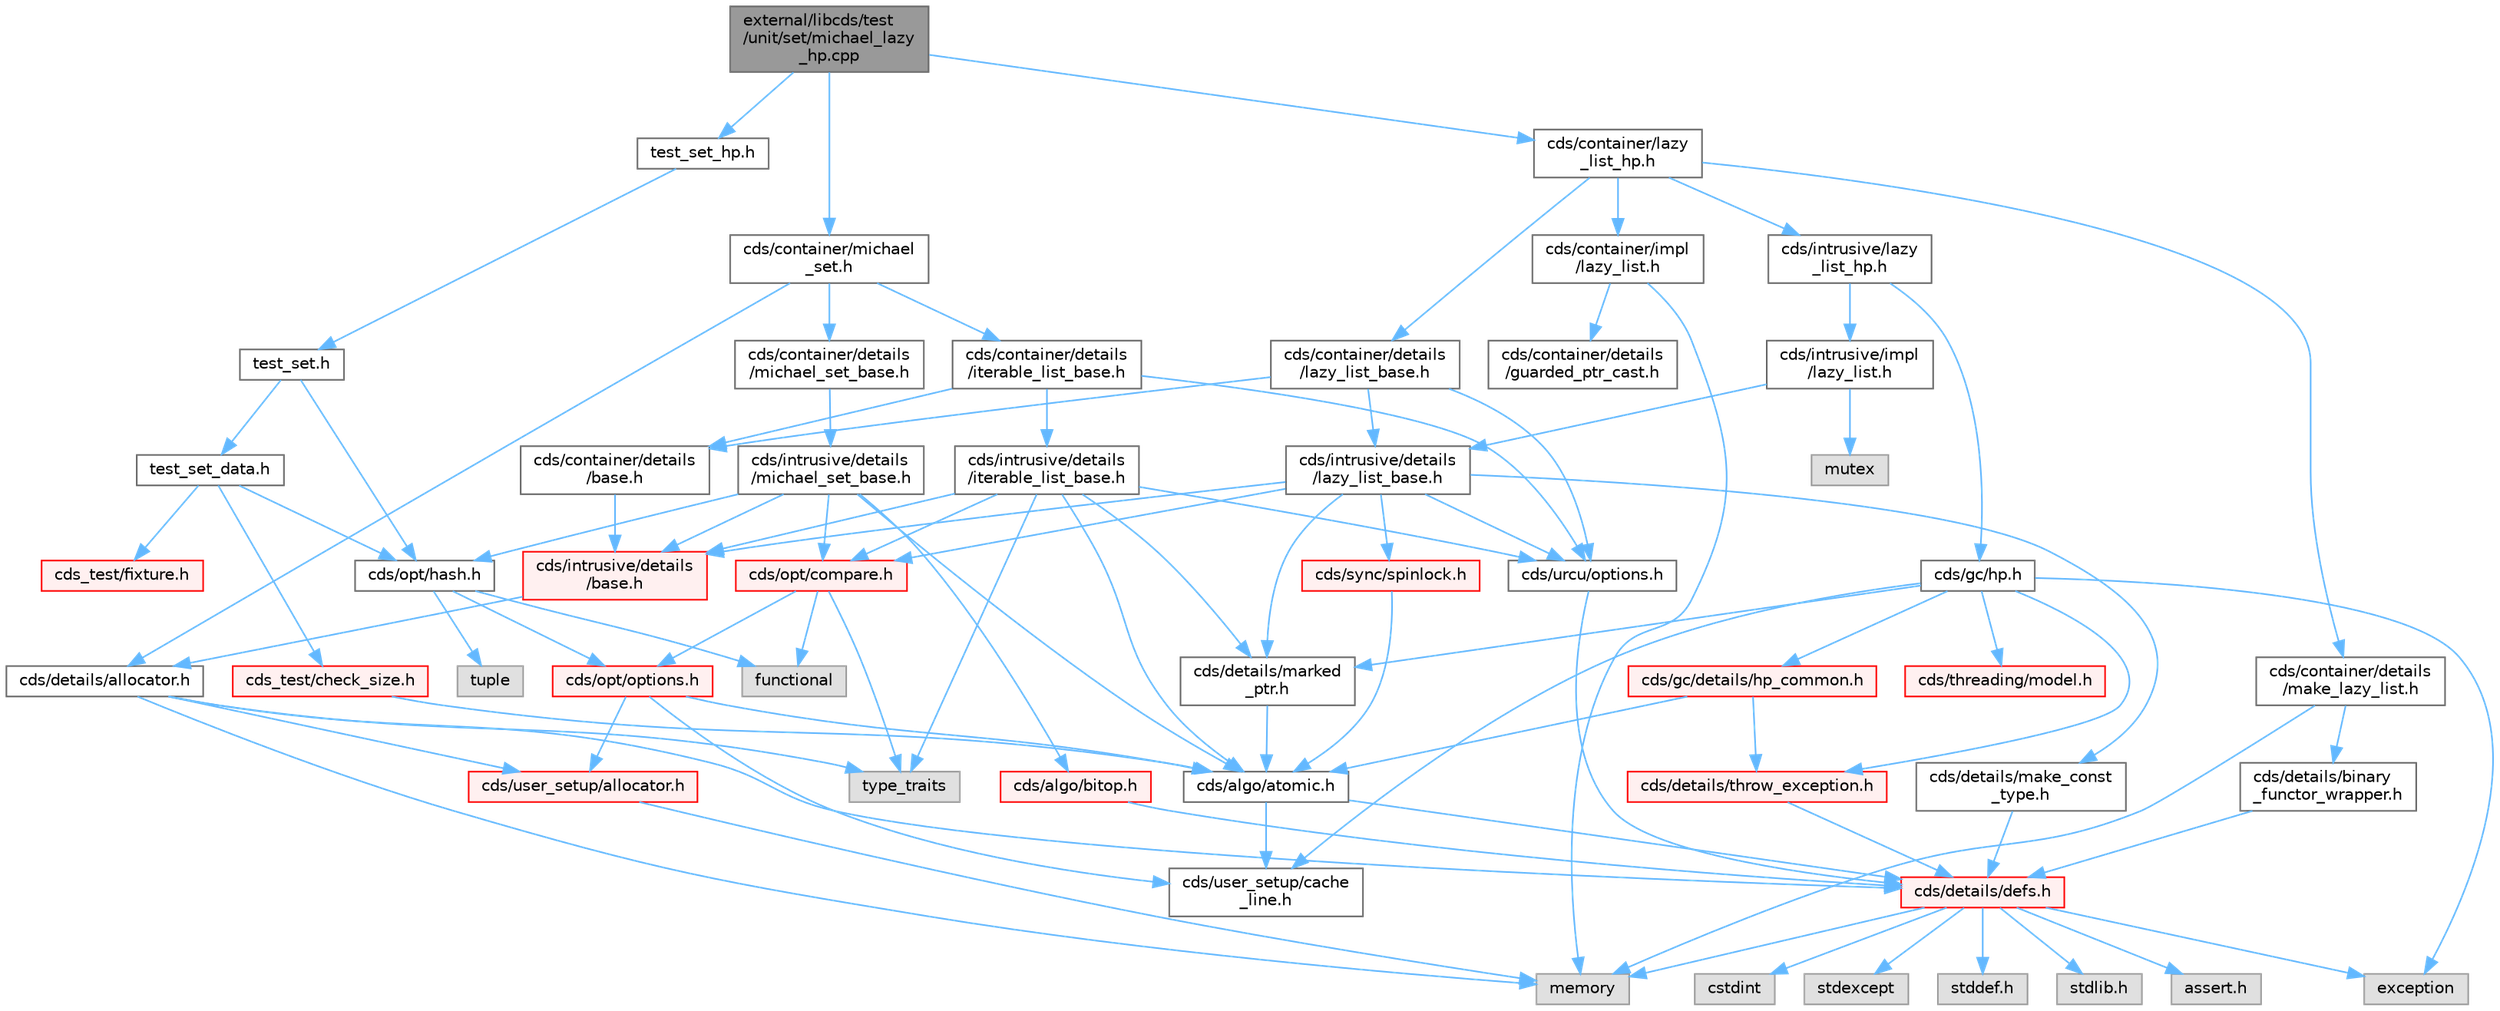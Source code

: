 digraph "external/libcds/test/unit/set/michael_lazy_hp.cpp"
{
 // LATEX_PDF_SIZE
  bgcolor="transparent";
  edge [fontname=Helvetica,fontsize=10,labelfontname=Helvetica,labelfontsize=10];
  node [fontname=Helvetica,fontsize=10,shape=box,height=0.2,width=0.4];
  Node1 [id="Node000001",label="external/libcds/test\l/unit/set/michael_lazy\l_hp.cpp",height=0.2,width=0.4,color="gray40", fillcolor="grey60", style="filled", fontcolor="black",tooltip=" "];
  Node1 -> Node2 [id="edge90_Node000001_Node000002",color="steelblue1",style="solid",tooltip=" "];
  Node2 [id="Node000002",label="test_set_hp.h",height=0.2,width=0.4,color="grey40", fillcolor="white", style="filled",URL="$test__set__hp_8h.html",tooltip=" "];
  Node2 -> Node3 [id="edge91_Node000002_Node000003",color="steelblue1",style="solid",tooltip=" "];
  Node3 [id="Node000003",label="test_set.h",height=0.2,width=0.4,color="grey40", fillcolor="white", style="filled",URL="$set_2test__set_8h.html",tooltip=" "];
  Node3 -> Node4 [id="edge92_Node000003_Node000004",color="steelblue1",style="solid",tooltip=" "];
  Node4 [id="Node000004",label="test_set_data.h",height=0.2,width=0.4,color="grey40", fillcolor="white", style="filled",URL="$test__set__data_8h.html",tooltip=" "];
  Node4 -> Node5 [id="edge93_Node000004_Node000005",color="steelblue1",style="solid",tooltip=" "];
  Node5 [id="Node000005",label="cds_test/check_size.h",height=0.2,width=0.4,color="red", fillcolor="#FFF0F0", style="filled",URL="$check__size_8h.html",tooltip=" "];
  Node5 -> Node8 [id="edge94_Node000005_Node000008",color="steelblue1",style="solid",tooltip=" "];
  Node8 [id="Node000008",label="cds/algo/atomic.h",height=0.2,width=0.4,color="grey40", fillcolor="white", style="filled",URL="$external_2libcds_2cds_2algo_2atomic_8h.html",tooltip=" "];
  Node8 -> Node9 [id="edge95_Node000008_Node000009",color="steelblue1",style="solid",tooltip=" "];
  Node9 [id="Node000009",label="cds/details/defs.h",height=0.2,width=0.4,color="red", fillcolor="#FFF0F0", style="filled",URL="$details_2defs_8h.html",tooltip=" "];
  Node9 -> Node10 [id="edge96_Node000009_Node000010",color="steelblue1",style="solid",tooltip=" "];
  Node10 [id="Node000010",label="stddef.h",height=0.2,width=0.4,color="grey60", fillcolor="#E0E0E0", style="filled",tooltip=" "];
  Node9 -> Node11 [id="edge97_Node000009_Node000011",color="steelblue1",style="solid",tooltip=" "];
  Node11 [id="Node000011",label="stdlib.h",height=0.2,width=0.4,color="grey60", fillcolor="#E0E0E0", style="filled",tooltip=" "];
  Node9 -> Node12 [id="edge98_Node000009_Node000012",color="steelblue1",style="solid",tooltip=" "];
  Node12 [id="Node000012",label="assert.h",height=0.2,width=0.4,color="grey60", fillcolor="#E0E0E0", style="filled",tooltip=" "];
  Node9 -> Node13 [id="edge99_Node000009_Node000013",color="steelblue1",style="solid",tooltip=" "];
  Node13 [id="Node000013",label="cstdint",height=0.2,width=0.4,color="grey60", fillcolor="#E0E0E0", style="filled",tooltip=" "];
  Node9 -> Node14 [id="edge100_Node000009_Node000014",color="steelblue1",style="solid",tooltip=" "];
  Node14 [id="Node000014",label="exception",height=0.2,width=0.4,color="grey60", fillcolor="#E0E0E0", style="filled",tooltip=" "];
  Node9 -> Node15 [id="edge101_Node000009_Node000015",color="steelblue1",style="solid",tooltip=" "];
  Node15 [id="Node000015",label="stdexcept",height=0.2,width=0.4,color="grey60", fillcolor="#E0E0E0", style="filled",tooltip=" "];
  Node9 -> Node17 [id="edge102_Node000009_Node000017",color="steelblue1",style="solid",tooltip=" "];
  Node17 [id="Node000017",label="memory",height=0.2,width=0.4,color="grey60", fillcolor="#E0E0E0", style="filled",tooltip=" "];
  Node8 -> Node22 [id="edge103_Node000008_Node000022",color="steelblue1",style="solid",tooltip=" "];
  Node22 [id="Node000022",label="cds/user_setup/cache\l_line.h",height=0.2,width=0.4,color="grey40", fillcolor="white", style="filled",URL="$cache__line_8h.html",tooltip="Cache-line size definition"];
  Node4 -> Node23 [id="edge104_Node000004_Node000023",color="steelblue1",style="solid",tooltip=" "];
  Node23 [id="Node000023",label="cds_test/fixture.h",height=0.2,width=0.4,color="red", fillcolor="#FFF0F0", style="filled",URL="$fixture_8h.html",tooltip=" "];
  Node4 -> Node26 [id="edge105_Node000004_Node000026",color="steelblue1",style="solid",tooltip=" "];
  Node26 [id="Node000026",label="cds/opt/hash.h",height=0.2,width=0.4,color="grey40", fillcolor="white", style="filled",URL="$external_2libcds_2cds_2opt_2hash_8h.html",tooltip=" "];
  Node26 -> Node27 [id="edge106_Node000026_Node000027",color="steelblue1",style="solid",tooltip=" "];
  Node27 [id="Node000027",label="tuple",height=0.2,width=0.4,color="grey60", fillcolor="#E0E0E0", style="filled",tooltip=" "];
  Node26 -> Node28 [id="edge107_Node000026_Node000028",color="steelblue1",style="solid",tooltip=" "];
  Node28 [id="Node000028",label="functional",height=0.2,width=0.4,color="grey60", fillcolor="#E0E0E0", style="filled",tooltip=" "];
  Node26 -> Node29 [id="edge108_Node000026_Node000029",color="steelblue1",style="solid",tooltip=" "];
  Node29 [id="Node000029",label="cds/opt/options.h",height=0.2,width=0.4,color="red", fillcolor="#FFF0F0", style="filled",URL="$opt_2options_8h.html",tooltip=" "];
  Node29 -> Node32 [id="edge109_Node000029_Node000032",color="steelblue1",style="solid",tooltip=" "];
  Node32 [id="Node000032",label="cds/user_setup/allocator.h",height=0.2,width=0.4,color="red", fillcolor="#FFF0F0", style="filled",URL="$external_2libcds_2cds_2user__setup_2allocator_8h.html",tooltip="Default implementation of allocator classes."];
  Node32 -> Node17 [id="edge110_Node000032_Node000017",color="steelblue1",style="solid",tooltip=" "];
  Node29 -> Node22 [id="edge111_Node000029_Node000022",color="steelblue1",style="solid",tooltip=" "];
  Node29 -> Node8 [id="edge112_Node000029_Node000008",color="steelblue1",style="solid",tooltip=" "];
  Node3 -> Node26 [id="edge113_Node000003_Node000026",color="steelblue1",style="solid",tooltip=" "];
  Node1 -> Node47 [id="edge114_Node000001_Node000047",color="steelblue1",style="solid",tooltip=" "];
  Node47 [id="Node000047",label="cds/container/lazy\l_list_hp.h",height=0.2,width=0.4,color="grey40", fillcolor="white", style="filled",URL="$container_2lazy__list__hp_8h.html",tooltip=" "];
  Node47 -> Node48 [id="edge115_Node000047_Node000048",color="steelblue1",style="solid",tooltip=" "];
  Node48 [id="Node000048",label="cds/container/details\l/lazy_list_base.h",height=0.2,width=0.4,color="grey40", fillcolor="white", style="filled",URL="$container_2details_2lazy__list__base_8h.html",tooltip=" "];
  Node48 -> Node49 [id="edge116_Node000048_Node000049",color="steelblue1",style="solid",tooltip=" "];
  Node49 [id="Node000049",label="cds/container/details\l/base.h",height=0.2,width=0.4,color="grey40", fillcolor="white", style="filled",URL="$external_2libcds_2cds_2container_2details_2base_8h.html",tooltip=" "];
  Node49 -> Node50 [id="edge117_Node000049_Node000050",color="steelblue1",style="solid",tooltip=" "];
  Node50 [id="Node000050",label="cds/intrusive/details\l/base.h",height=0.2,width=0.4,color="red", fillcolor="#FFF0F0", style="filled",URL="$external_2libcds_2cds_2intrusive_2details_2base_8h.html",tooltip=" "];
  Node50 -> Node53 [id="edge118_Node000050_Node000053",color="steelblue1",style="solid",tooltip=" "];
  Node53 [id="Node000053",label="cds/details/allocator.h",height=0.2,width=0.4,color="grey40", fillcolor="white", style="filled",URL="$external_2libcds_2cds_2details_2allocator_8h.html",tooltip=" "];
  Node53 -> Node54 [id="edge119_Node000053_Node000054",color="steelblue1",style="solid",tooltip=" "];
  Node54 [id="Node000054",label="type_traits",height=0.2,width=0.4,color="grey60", fillcolor="#E0E0E0", style="filled",tooltip=" "];
  Node53 -> Node17 [id="edge120_Node000053_Node000017",color="steelblue1",style="solid",tooltip=" "];
  Node53 -> Node9 [id="edge121_Node000053_Node000009",color="steelblue1",style="solid",tooltip=" "];
  Node53 -> Node32 [id="edge122_Node000053_Node000032",color="steelblue1",style="solid",tooltip=" "];
  Node48 -> Node59 [id="edge123_Node000048_Node000059",color="steelblue1",style="solid",tooltip=" "];
  Node59 [id="Node000059",label="cds/intrusive/details\l/lazy_list_base.h",height=0.2,width=0.4,color="grey40", fillcolor="white", style="filled",URL="$intrusive_2details_2lazy__list__base_8h.html",tooltip=" "];
  Node59 -> Node50 [id="edge124_Node000059_Node000050",color="steelblue1",style="solid",tooltip=" "];
  Node59 -> Node60 [id="edge125_Node000059_Node000060",color="steelblue1",style="solid",tooltip=" "];
  Node60 [id="Node000060",label="cds/opt/compare.h",height=0.2,width=0.4,color="red", fillcolor="#FFF0F0", style="filled",URL="$external_2libcds_2cds_2opt_2compare_8h.html",tooltip=" "];
  Node60 -> Node54 [id="edge126_Node000060_Node000054",color="steelblue1",style="solid",tooltip=" "];
  Node60 -> Node28 [id="edge127_Node000060_Node000028",color="steelblue1",style="solid",tooltip=" "];
  Node60 -> Node29 [id="edge128_Node000060_Node000029",color="steelblue1",style="solid",tooltip=" "];
  Node59 -> Node61 [id="edge129_Node000059_Node000061",color="steelblue1",style="solid",tooltip=" "];
  Node61 [id="Node000061",label="cds/details/marked\l_ptr.h",height=0.2,width=0.4,color="grey40", fillcolor="white", style="filled",URL="$marked__ptr_8h.html",tooltip=" "];
  Node61 -> Node8 [id="edge130_Node000061_Node000008",color="steelblue1",style="solid",tooltip=" "];
  Node59 -> Node62 [id="edge131_Node000059_Node000062",color="steelblue1",style="solid",tooltip=" "];
  Node62 [id="Node000062",label="cds/details/make_const\l_type.h",height=0.2,width=0.4,color="grey40", fillcolor="white", style="filled",URL="$make__const__type_8h.html",tooltip=" "];
  Node62 -> Node9 [id="edge132_Node000062_Node000009",color="steelblue1",style="solid",tooltip=" "];
  Node59 -> Node63 [id="edge133_Node000059_Node000063",color="steelblue1",style="solid",tooltip=" "];
  Node63 [id="Node000063",label="cds/sync/spinlock.h",height=0.2,width=0.4,color="red", fillcolor="#FFF0F0", style="filled",URL="$sync_2spinlock_8h.html",tooltip=" "];
  Node63 -> Node8 [id="edge134_Node000063_Node000008",color="steelblue1",style="solid",tooltip=" "];
  Node59 -> Node67 [id="edge135_Node000059_Node000067",color="steelblue1",style="solid",tooltip=" "];
  Node67 [id="Node000067",label="cds/urcu/options.h",height=0.2,width=0.4,color="grey40", fillcolor="white", style="filled",URL="$urcu_2options_8h.html",tooltip=" "];
  Node67 -> Node9 [id="edge136_Node000067_Node000009",color="steelblue1",style="solid",tooltip=" "];
  Node48 -> Node67 [id="edge137_Node000048_Node000067",color="steelblue1",style="solid",tooltip=" "];
  Node47 -> Node68 [id="edge138_Node000047_Node000068",color="steelblue1",style="solid",tooltip=" "];
  Node68 [id="Node000068",label="cds/intrusive/lazy\l_list_hp.h",height=0.2,width=0.4,color="grey40", fillcolor="white", style="filled",URL="$intrusive_2lazy__list__hp_8h.html",tooltip=" "];
  Node68 -> Node69 [id="edge139_Node000068_Node000069",color="steelblue1",style="solid",tooltip=" "];
  Node69 [id="Node000069",label="cds/intrusive/impl\l/lazy_list.h",height=0.2,width=0.4,color="grey40", fillcolor="white", style="filled",URL="$intrusive_2impl_2lazy__list_8h.html",tooltip=" "];
  Node69 -> Node70 [id="edge140_Node000069_Node000070",color="steelblue1",style="solid",tooltip=" "];
  Node70 [id="Node000070",label="mutex",height=0.2,width=0.4,color="grey60", fillcolor="#E0E0E0", style="filled",tooltip=" "];
  Node69 -> Node59 [id="edge141_Node000069_Node000059",color="steelblue1",style="solid",tooltip=" "];
  Node68 -> Node71 [id="edge142_Node000068_Node000071",color="steelblue1",style="solid",tooltip=" "];
  Node71 [id="Node000071",label="cds/gc/hp.h",height=0.2,width=0.4,color="grey40", fillcolor="white", style="filled",URL="$hp_8h.html",tooltip=" "];
  Node71 -> Node14 [id="edge143_Node000071_Node000014",color="steelblue1",style="solid",tooltip=" "];
  Node71 -> Node72 [id="edge144_Node000071_Node000072",color="steelblue1",style="solid",tooltip=" "];
  Node72 [id="Node000072",label="cds/gc/details/hp_common.h",height=0.2,width=0.4,color="red", fillcolor="#FFF0F0", style="filled",URL="$hp__common_8h.html",tooltip=" "];
  Node72 -> Node8 [id="edge145_Node000072_Node000008",color="steelblue1",style="solid",tooltip=" "];
  Node72 -> Node44 [id="edge146_Node000072_Node000044",color="steelblue1",style="solid",tooltip=" "];
  Node44 [id="Node000044",label="cds/details/throw_exception.h",height=0.2,width=0.4,color="red", fillcolor="#FFF0F0", style="filled",URL="$throw__exception_8h.html",tooltip=" "];
  Node44 -> Node9 [id="edge147_Node000044_Node000009",color="steelblue1",style="solid",tooltip=" "];
  Node71 -> Node74 [id="edge148_Node000071_Node000074",color="steelblue1",style="solid",tooltip=" "];
  Node74 [id="Node000074",label="cds/threading/model.h",height=0.2,width=0.4,color="red", fillcolor="#FFF0F0", style="filled",URL="$model_8h.html",tooltip=" "];
  Node71 -> Node44 [id="edge149_Node000071_Node000044",color="steelblue1",style="solid",tooltip=" "];
  Node71 -> Node61 [id="edge150_Node000071_Node000061",color="steelblue1",style="solid",tooltip=" "];
  Node71 -> Node22 [id="edge151_Node000071_Node000022",color="steelblue1",style="solid",tooltip=" "];
  Node47 -> Node83 [id="edge152_Node000047_Node000083",color="steelblue1",style="solid",tooltip=" "];
  Node83 [id="Node000083",label="cds/container/details\l/make_lazy_list.h",height=0.2,width=0.4,color="grey40", fillcolor="white", style="filled",URL="$make__lazy__list_8h.html",tooltip=" "];
  Node83 -> Node84 [id="edge153_Node000083_Node000084",color="steelblue1",style="solid",tooltip=" "];
  Node84 [id="Node000084",label="cds/details/binary\l_functor_wrapper.h",height=0.2,width=0.4,color="grey40", fillcolor="white", style="filled",URL="$binary__functor__wrapper_8h.html",tooltip=" "];
  Node84 -> Node9 [id="edge154_Node000084_Node000009",color="steelblue1",style="solid",tooltip=" "];
  Node83 -> Node17 [id="edge155_Node000083_Node000017",color="steelblue1",style="solid",tooltip=" "];
  Node47 -> Node85 [id="edge156_Node000047_Node000085",color="steelblue1",style="solid",tooltip=" "];
  Node85 [id="Node000085",label="cds/container/impl\l/lazy_list.h",height=0.2,width=0.4,color="grey40", fillcolor="white", style="filled",URL="$container_2impl_2lazy__list_8h.html",tooltip=" "];
  Node85 -> Node17 [id="edge157_Node000085_Node000017",color="steelblue1",style="solid",tooltip=" "];
  Node85 -> Node86 [id="edge158_Node000085_Node000086",color="steelblue1",style="solid",tooltip=" "];
  Node86 [id="Node000086",label="cds/container/details\l/guarded_ptr_cast.h",height=0.2,width=0.4,color="grey40", fillcolor="white", style="filled",URL="$guarded__ptr__cast_8h.html",tooltip=" "];
  Node1 -> Node87 [id="edge159_Node000001_Node000087",color="steelblue1",style="solid",tooltip=" "];
  Node87 [id="Node000087",label="cds/container/michael\l_set.h",height=0.2,width=0.4,color="grey40", fillcolor="white", style="filled",URL="$container_2michael__set_8h.html",tooltip=" "];
  Node87 -> Node88 [id="edge160_Node000087_Node000088",color="steelblue1",style="solid",tooltip=" "];
  Node88 [id="Node000088",label="cds/container/details\l/michael_set_base.h",height=0.2,width=0.4,color="grey40", fillcolor="white", style="filled",URL="$container_2details_2michael__set__base_8h.html",tooltip=" "];
  Node88 -> Node89 [id="edge161_Node000088_Node000089",color="steelblue1",style="solid",tooltip=" "];
  Node89 [id="Node000089",label="cds/intrusive/details\l/michael_set_base.h",height=0.2,width=0.4,color="grey40", fillcolor="white", style="filled",URL="$intrusive_2details_2michael__set__base_8h.html",tooltip=" "];
  Node89 -> Node50 [id="edge162_Node000089_Node000050",color="steelblue1",style="solid",tooltip=" "];
  Node89 -> Node60 [id="edge163_Node000089_Node000060",color="steelblue1",style="solid",tooltip=" "];
  Node89 -> Node26 [id="edge164_Node000089_Node000026",color="steelblue1",style="solid",tooltip=" "];
  Node89 -> Node38 [id="edge165_Node000089_Node000038",color="steelblue1",style="solid",tooltip=" "];
  Node38 [id="Node000038",label="cds/algo/bitop.h",height=0.2,width=0.4,color="red", fillcolor="#FFF0F0", style="filled",URL="$algo_2bitop_8h.html",tooltip=" "];
  Node38 -> Node9 [id="edge166_Node000038_Node000009",color="steelblue1",style="solid",tooltip=" "];
  Node89 -> Node8 [id="edge167_Node000089_Node000008",color="steelblue1",style="solid",tooltip=" "];
  Node87 -> Node90 [id="edge168_Node000087_Node000090",color="steelblue1",style="solid",tooltip=" "];
  Node90 [id="Node000090",label="cds/container/details\l/iterable_list_base.h",height=0.2,width=0.4,color="grey40", fillcolor="white", style="filled",URL="$container_2details_2iterable__list__base_8h.html",tooltip=" "];
  Node90 -> Node49 [id="edge169_Node000090_Node000049",color="steelblue1",style="solid",tooltip=" "];
  Node90 -> Node91 [id="edge170_Node000090_Node000091",color="steelblue1",style="solid",tooltip=" "];
  Node91 [id="Node000091",label="cds/intrusive/details\l/iterable_list_base.h",height=0.2,width=0.4,color="grey40", fillcolor="white", style="filled",URL="$intrusive_2details_2iterable__list__base_8h.html",tooltip=" "];
  Node91 -> Node54 [id="edge171_Node000091_Node000054",color="steelblue1",style="solid",tooltip=" "];
  Node91 -> Node50 [id="edge172_Node000091_Node000050",color="steelblue1",style="solid",tooltip=" "];
  Node91 -> Node60 [id="edge173_Node000091_Node000060",color="steelblue1",style="solid",tooltip=" "];
  Node91 -> Node8 [id="edge174_Node000091_Node000008",color="steelblue1",style="solid",tooltip=" "];
  Node91 -> Node61 [id="edge175_Node000091_Node000061",color="steelblue1",style="solid",tooltip=" "];
  Node91 -> Node67 [id="edge176_Node000091_Node000067",color="steelblue1",style="solid",tooltip=" "];
  Node90 -> Node67 [id="edge177_Node000090_Node000067",color="steelblue1",style="solid",tooltip=" "];
  Node87 -> Node53 [id="edge178_Node000087_Node000053",color="steelblue1",style="solid",tooltip=" "];
}
